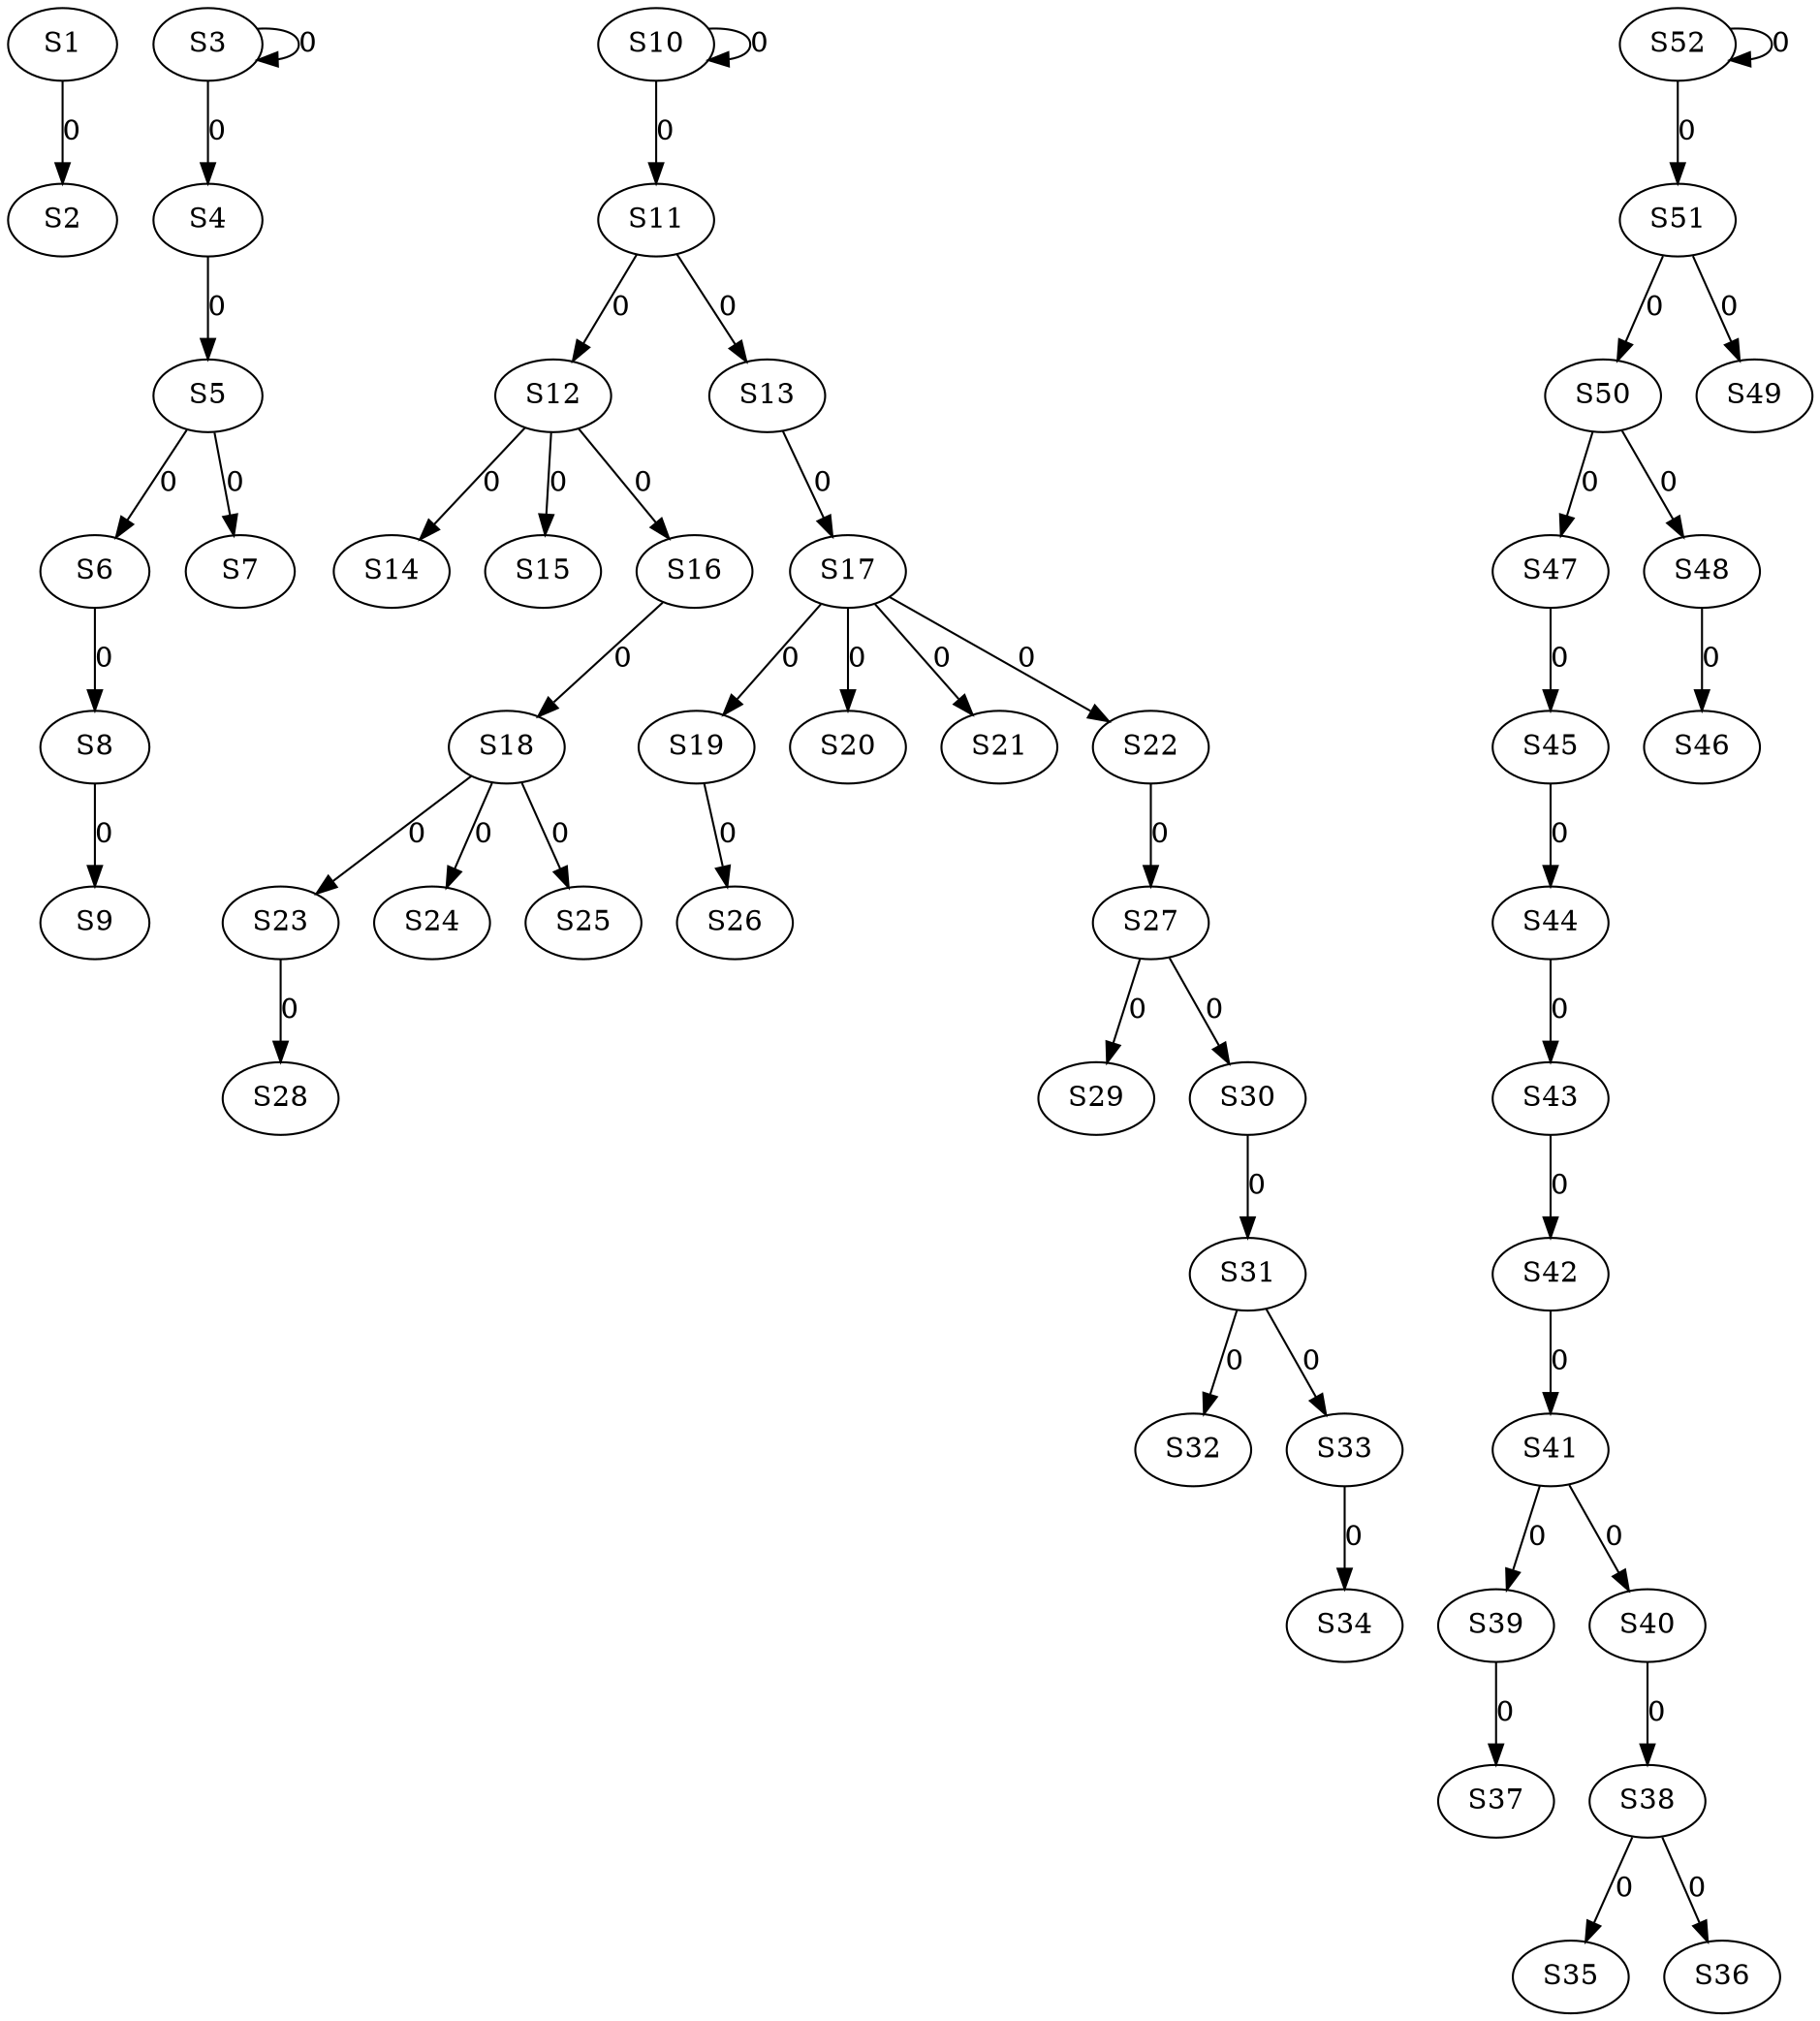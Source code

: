 strict digraph {
	S1 -> S2 [ label = 0 ];
	S3 -> S3 [ label = 0 ];
	S3 -> S4 [ label = 0 ];
	S4 -> S5 [ label = 0 ];
	S5 -> S6 [ label = 0 ];
	S5 -> S7 [ label = 0 ];
	S6 -> S8 [ label = 0 ];
	S8 -> S9 [ label = 0 ];
	S10 -> S10 [ label = 0 ];
	S10 -> S11 [ label = 0 ];
	S11 -> S12 [ label = 0 ];
	S11 -> S13 [ label = 0 ];
	S12 -> S14 [ label = 0 ];
	S12 -> S15 [ label = 0 ];
	S12 -> S16 [ label = 0 ];
	S13 -> S17 [ label = 0 ];
	S16 -> S18 [ label = 0 ];
	S17 -> S19 [ label = 0 ];
	S17 -> S20 [ label = 0 ];
	S17 -> S21 [ label = 0 ];
	S17 -> S22 [ label = 0 ];
	S18 -> S23 [ label = 0 ];
	S18 -> S24 [ label = 0 ];
	S18 -> S25 [ label = 0 ];
	S19 -> S26 [ label = 0 ];
	S22 -> S27 [ label = 0 ];
	S23 -> S28 [ label = 0 ];
	S27 -> S29 [ label = 0 ];
	S27 -> S30 [ label = 0 ];
	S30 -> S31 [ label = 0 ];
	S31 -> S32 [ label = 0 ];
	S31 -> S33 [ label = 0 ];
	S33 -> S34 [ label = 0 ];
	S38 -> S35 [ label = 0 ];
	S38 -> S36 [ label = 0 ];
	S39 -> S37 [ label = 0 ];
	S40 -> S38 [ label = 0 ];
	S41 -> S39 [ label = 0 ];
	S41 -> S40 [ label = 0 ];
	S42 -> S41 [ label = 0 ];
	S43 -> S42 [ label = 0 ];
	S44 -> S43 [ label = 0 ];
	S45 -> S44 [ label = 0 ];
	S47 -> S45 [ label = 0 ];
	S48 -> S46 [ label = 0 ];
	S50 -> S47 [ label = 0 ];
	S50 -> S48 [ label = 0 ];
	S51 -> S49 [ label = 0 ];
	S51 -> S50 [ label = 0 ];
	S52 -> S51 [ label = 0 ];
	S52 -> S52 [ label = 0 ];
}